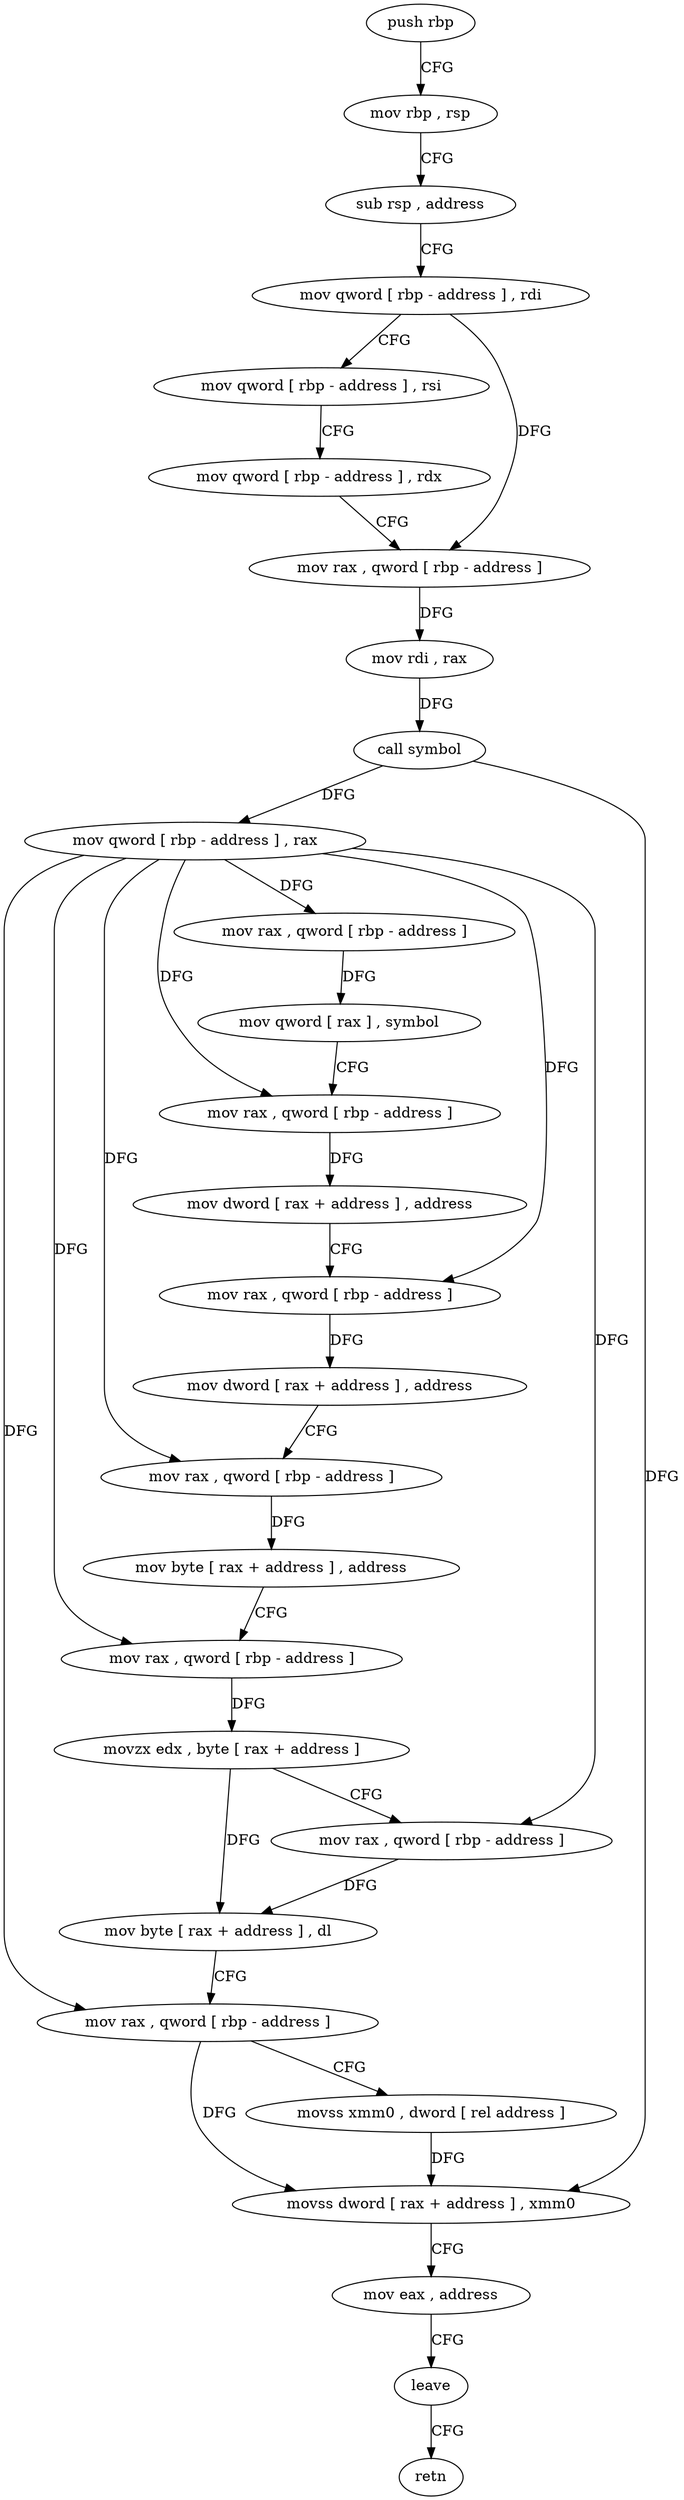 digraph "func" {
"4257687" [label = "push rbp" ]
"4257688" [label = "mov rbp , rsp" ]
"4257691" [label = "sub rsp , address" ]
"4257695" [label = "mov qword [ rbp - address ] , rdi" ]
"4257699" [label = "mov qword [ rbp - address ] , rsi" ]
"4257703" [label = "mov qword [ rbp - address ] , rdx" ]
"4257707" [label = "mov rax , qword [ rbp - address ]" ]
"4257711" [label = "mov rdi , rax" ]
"4257714" [label = "call symbol" ]
"4257719" [label = "mov qword [ rbp - address ] , rax" ]
"4257723" [label = "mov rax , qword [ rbp - address ]" ]
"4257727" [label = "mov qword [ rax ] , symbol" ]
"4257734" [label = "mov rax , qword [ rbp - address ]" ]
"4257738" [label = "mov dword [ rax + address ] , address" ]
"4257745" [label = "mov rax , qword [ rbp - address ]" ]
"4257749" [label = "mov dword [ rax + address ] , address" ]
"4257756" [label = "mov rax , qword [ rbp - address ]" ]
"4257760" [label = "mov byte [ rax + address ] , address" ]
"4257764" [label = "mov rax , qword [ rbp - address ]" ]
"4257768" [label = "movzx edx , byte [ rax + address ]" ]
"4257772" [label = "mov rax , qword [ rbp - address ]" ]
"4257776" [label = "mov byte [ rax + address ] , dl" ]
"4257779" [label = "mov rax , qword [ rbp - address ]" ]
"4257783" [label = "movss xmm0 , dword [ rel address ]" ]
"4257791" [label = "movss dword [ rax + address ] , xmm0" ]
"4257796" [label = "mov eax , address" ]
"4257801" [label = "leave" ]
"4257802" [label = "retn" ]
"4257687" -> "4257688" [ label = "CFG" ]
"4257688" -> "4257691" [ label = "CFG" ]
"4257691" -> "4257695" [ label = "CFG" ]
"4257695" -> "4257699" [ label = "CFG" ]
"4257695" -> "4257707" [ label = "DFG" ]
"4257699" -> "4257703" [ label = "CFG" ]
"4257703" -> "4257707" [ label = "CFG" ]
"4257707" -> "4257711" [ label = "DFG" ]
"4257711" -> "4257714" [ label = "DFG" ]
"4257714" -> "4257719" [ label = "DFG" ]
"4257714" -> "4257791" [ label = "DFG" ]
"4257719" -> "4257723" [ label = "DFG" ]
"4257719" -> "4257734" [ label = "DFG" ]
"4257719" -> "4257745" [ label = "DFG" ]
"4257719" -> "4257756" [ label = "DFG" ]
"4257719" -> "4257764" [ label = "DFG" ]
"4257719" -> "4257772" [ label = "DFG" ]
"4257719" -> "4257779" [ label = "DFG" ]
"4257723" -> "4257727" [ label = "DFG" ]
"4257727" -> "4257734" [ label = "CFG" ]
"4257734" -> "4257738" [ label = "DFG" ]
"4257738" -> "4257745" [ label = "CFG" ]
"4257745" -> "4257749" [ label = "DFG" ]
"4257749" -> "4257756" [ label = "CFG" ]
"4257756" -> "4257760" [ label = "DFG" ]
"4257760" -> "4257764" [ label = "CFG" ]
"4257764" -> "4257768" [ label = "DFG" ]
"4257768" -> "4257772" [ label = "CFG" ]
"4257768" -> "4257776" [ label = "DFG" ]
"4257772" -> "4257776" [ label = "DFG" ]
"4257776" -> "4257779" [ label = "CFG" ]
"4257779" -> "4257783" [ label = "CFG" ]
"4257779" -> "4257791" [ label = "DFG" ]
"4257783" -> "4257791" [ label = "DFG" ]
"4257791" -> "4257796" [ label = "CFG" ]
"4257796" -> "4257801" [ label = "CFG" ]
"4257801" -> "4257802" [ label = "CFG" ]
}
